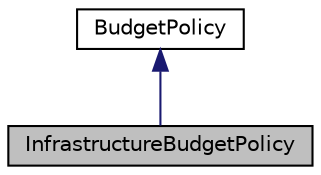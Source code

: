 digraph "InfrastructureBudgetPolicy"
{
 // LATEX_PDF_SIZE
  edge [fontname="Helvetica",fontsize="10",labelfontname="Helvetica",labelfontsize="10"];
  node [fontname="Helvetica",fontsize="10",shape=record];
  Node1 [label="InfrastructureBudgetPolicy",height=0.2,width=0.4,color="black", fillcolor="grey75", style="filled", fontcolor="black",tooltip="Budget policy for allocating funds specifically for infrastructure projects."];
  Node2 -> Node1 [dir="back",color="midnightblue",fontsize="10",style="solid",fontname="Helvetica"];
  Node2 [label="BudgetPolicy",height=0.2,width=0.4,color="black", fillcolor="white", style="filled",URL="$classBudgetPolicy.html",tooltip="Abstract base class for budget policies in a city structure."];
}
